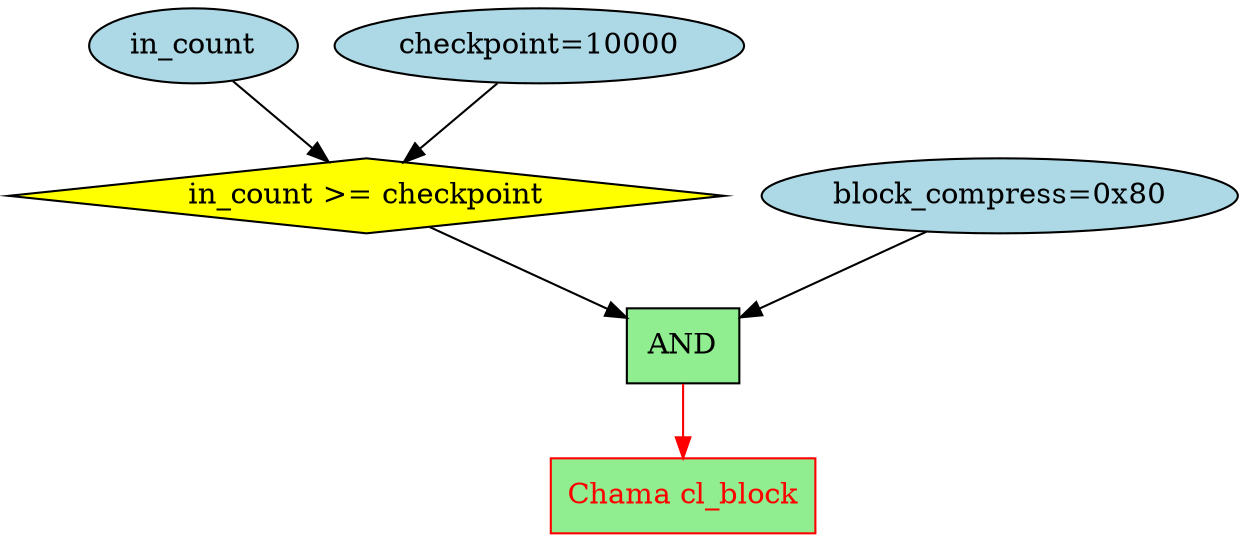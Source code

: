 digraph Compress_DFG {
    node [shape=ellipse, style=filled, fillcolor=lightblue];
    in_count [label="in_count"];
    checkpoint [label="checkpoint=10000"];
    block_compress [label="block_compress=0x80"];

    node [shape=diamond, fillcolor=yellow];
    cond [label="in_count >= checkpoint"];

    node [shape=box, fillcolor=lightgreen];
    and [label="AND"];
    cl_block_call [label="Chama cl_block" color="red" fontcolor="red"];

    in_count -> cond;
    checkpoint -> cond;
    cond -> and;
    block_compress -> and;
    and -> cl_block_call [color="red"];
}